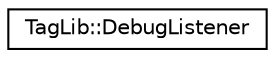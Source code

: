 digraph "Graphical Class Hierarchy"
{
  edge [fontname="Helvetica",fontsize="10",labelfontname="Helvetica",labelfontsize="10"];
  node [fontname="Helvetica",fontsize="10",shape=record];
  rankdir="LR";
  Node1 [label="TagLib::DebugListener",height=0.2,width=0.4,color="black", fillcolor="white", style="filled",URL="$class_tag_lib_1_1_debug_listener.html",tooltip="An abstraction for the listener to the debug messages. "];
}
